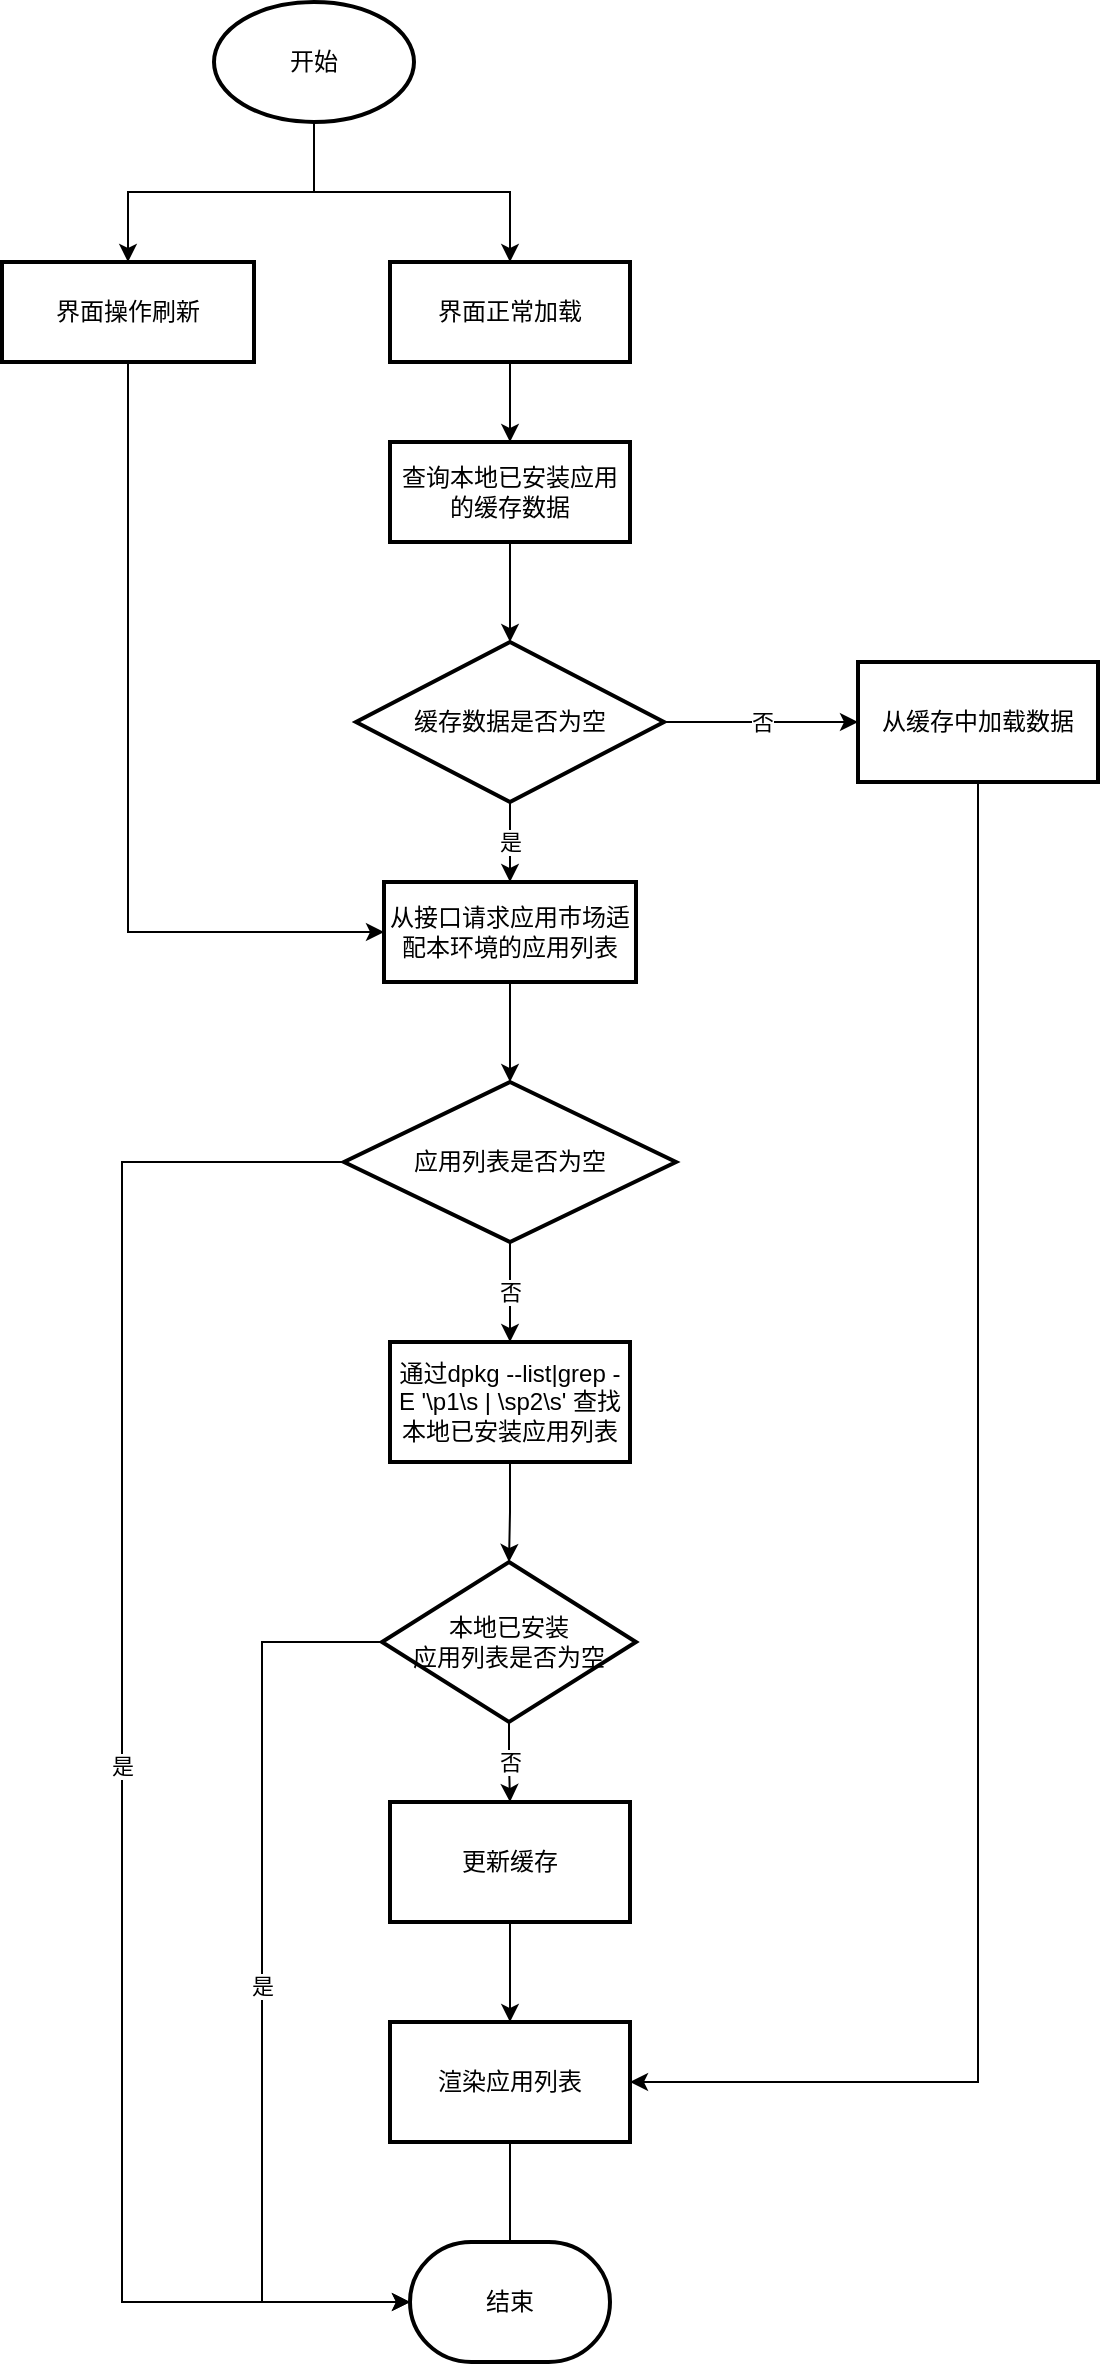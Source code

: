 <mxfile version="16.1.2" type="github">
  <diagram id="Gp89k3uZ7JquAyVOH4Ro" name="第 1 页">
    <mxGraphModel dx="1221" dy="578" grid="1" gridSize="10" guides="1" tooltips="1" connect="1" arrows="1" fold="1" page="1" pageScale="1" pageWidth="827" pageHeight="1169" math="0" shadow="0">
      <root>
        <mxCell id="0" />
        <mxCell id="1" parent="0" />
        <mxCell id="KkLDeA1utWJuvQl8mLjJ-3" value="" style="edgeStyle=orthogonalEdgeStyle;rounded=0;orthogonalLoop=1;jettySize=auto;html=1;" edge="1" parent="1" source="KkLDeA1utWJuvQl8mLjJ-1" target="KkLDeA1utWJuvQl8mLjJ-25">
          <mxGeometry relative="1" as="geometry" />
        </mxCell>
        <mxCell id="KkLDeA1utWJuvQl8mLjJ-27" style="edgeStyle=orthogonalEdgeStyle;rounded=0;orthogonalLoop=1;jettySize=auto;html=1;entryX=0.5;entryY=0;entryDx=0;entryDy=0;" edge="1" parent="1" source="KkLDeA1utWJuvQl8mLjJ-1" target="KkLDeA1utWJuvQl8mLjJ-23">
          <mxGeometry relative="1" as="geometry" />
        </mxCell>
        <mxCell id="KkLDeA1utWJuvQl8mLjJ-1" value="开始" style="strokeWidth=2;html=1;shape=mxgraph.flowchart.start_1;whiteSpace=wrap;" vertex="1" parent="1">
          <mxGeometry x="266" y="60" width="100" height="60" as="geometry" />
        </mxCell>
        <mxCell id="KkLDeA1utWJuvQl8mLjJ-5" value="" style="edgeStyle=orthogonalEdgeStyle;rounded=0;orthogonalLoop=1;jettySize=auto;html=1;" edge="1" parent="1" source="KkLDeA1utWJuvQl8mLjJ-2" target="KkLDeA1utWJuvQl8mLjJ-4">
          <mxGeometry relative="1" as="geometry" />
        </mxCell>
        <mxCell id="KkLDeA1utWJuvQl8mLjJ-2" value="查询本地已安装应用的缓存数据" style="whiteSpace=wrap;html=1;strokeWidth=2;" vertex="1" parent="1">
          <mxGeometry x="354" y="280" width="120" height="50" as="geometry" />
        </mxCell>
        <mxCell id="KkLDeA1utWJuvQl8mLjJ-7" value="是" style="edgeStyle=orthogonalEdgeStyle;rounded=0;orthogonalLoop=1;jettySize=auto;html=1;" edge="1" parent="1" source="KkLDeA1utWJuvQl8mLjJ-4" target="KkLDeA1utWJuvQl8mLjJ-6">
          <mxGeometry relative="1" as="geometry" />
        </mxCell>
        <mxCell id="KkLDeA1utWJuvQl8mLjJ-19" value="否" style="edgeStyle=orthogonalEdgeStyle;rounded=0;orthogonalLoop=1;jettySize=auto;html=1;" edge="1" parent="1" source="KkLDeA1utWJuvQl8mLjJ-4" target="KkLDeA1utWJuvQl8mLjJ-18">
          <mxGeometry relative="1" as="geometry" />
        </mxCell>
        <mxCell id="KkLDeA1utWJuvQl8mLjJ-4" value="缓存数据是否为空" style="rhombus;whiteSpace=wrap;html=1;strokeWidth=2;" vertex="1" parent="1">
          <mxGeometry x="337" y="380" width="154" height="80" as="geometry" />
        </mxCell>
        <mxCell id="KkLDeA1utWJuvQl8mLjJ-9" value="" style="edgeStyle=orthogonalEdgeStyle;rounded=0;orthogonalLoop=1;jettySize=auto;html=1;" edge="1" parent="1" source="KkLDeA1utWJuvQl8mLjJ-6" target="KkLDeA1utWJuvQl8mLjJ-8">
          <mxGeometry relative="1" as="geometry" />
        </mxCell>
        <mxCell id="KkLDeA1utWJuvQl8mLjJ-6" value="从接口请求应用市场适配本环境的应用列表" style="whiteSpace=wrap;html=1;strokeWidth=2;" vertex="1" parent="1">
          <mxGeometry x="351" y="500" width="126" height="50" as="geometry" />
        </mxCell>
        <mxCell id="KkLDeA1utWJuvQl8mLjJ-11" value="否" style="edgeStyle=orthogonalEdgeStyle;rounded=0;orthogonalLoop=1;jettySize=auto;html=1;" edge="1" parent="1" source="KkLDeA1utWJuvQl8mLjJ-8" target="KkLDeA1utWJuvQl8mLjJ-10">
          <mxGeometry relative="1" as="geometry" />
        </mxCell>
        <mxCell id="KkLDeA1utWJuvQl8mLjJ-31" value="是" style="edgeStyle=orthogonalEdgeStyle;rounded=0;orthogonalLoop=1;jettySize=auto;html=1;entryX=0;entryY=0.5;entryDx=0;entryDy=0;entryPerimeter=0;" edge="1" parent="1" source="KkLDeA1utWJuvQl8mLjJ-8" target="KkLDeA1utWJuvQl8mLjJ-21">
          <mxGeometry relative="1" as="geometry">
            <mxPoint x="228.0" y="640" as="targetPoint" />
            <Array as="points">
              <mxPoint x="220" y="640" />
              <mxPoint x="220" y="1210" />
            </Array>
          </mxGeometry>
        </mxCell>
        <mxCell id="KkLDeA1utWJuvQl8mLjJ-8" value="应用列表是否为空" style="rhombus;whiteSpace=wrap;html=1;strokeWidth=2;" vertex="1" parent="1">
          <mxGeometry x="331" y="600" width="166" height="80" as="geometry" />
        </mxCell>
        <mxCell id="KkLDeA1utWJuvQl8mLjJ-13" value="" style="edgeStyle=orthogonalEdgeStyle;rounded=0;orthogonalLoop=1;jettySize=auto;html=1;" edge="1" parent="1" source="KkLDeA1utWJuvQl8mLjJ-10" target="KkLDeA1utWJuvQl8mLjJ-12">
          <mxGeometry relative="1" as="geometry" />
        </mxCell>
        <mxCell id="KkLDeA1utWJuvQl8mLjJ-10" value="通过dpkg --list|grep -E &#39;\p1\s | \sp2\s&#39; 查找本地已安装应用列表" style="whiteSpace=wrap;html=1;strokeWidth=2;" vertex="1" parent="1">
          <mxGeometry x="354" y="730" width="120" height="60" as="geometry" />
        </mxCell>
        <mxCell id="KkLDeA1utWJuvQl8mLjJ-15" value="否" style="edgeStyle=orthogonalEdgeStyle;rounded=0;orthogonalLoop=1;jettySize=auto;html=1;" edge="1" parent="1" source="KkLDeA1utWJuvQl8mLjJ-12" target="KkLDeA1utWJuvQl8mLjJ-14">
          <mxGeometry relative="1" as="geometry" />
        </mxCell>
        <mxCell id="KkLDeA1utWJuvQl8mLjJ-32" value="是" style="edgeStyle=orthogonalEdgeStyle;rounded=0;orthogonalLoop=1;jettySize=auto;html=1;entryX=0;entryY=0.5;entryDx=0;entryDy=0;entryPerimeter=0;" edge="1" parent="1" source="KkLDeA1utWJuvQl8mLjJ-12" target="KkLDeA1utWJuvQl8mLjJ-21">
          <mxGeometry relative="1" as="geometry">
            <Array as="points">
              <mxPoint x="290" y="880" />
              <mxPoint x="290" y="1210" />
            </Array>
          </mxGeometry>
        </mxCell>
        <mxCell id="KkLDeA1utWJuvQl8mLjJ-12" value="本地已安装&lt;br&gt;应用列表是否为空" style="rhombus;whiteSpace=wrap;html=1;strokeWidth=2;" vertex="1" parent="1">
          <mxGeometry x="350" y="840" width="127" height="80" as="geometry" />
        </mxCell>
        <mxCell id="KkLDeA1utWJuvQl8mLjJ-17" value="" style="edgeStyle=orthogonalEdgeStyle;rounded=0;orthogonalLoop=1;jettySize=auto;html=1;" edge="1" parent="1" source="KkLDeA1utWJuvQl8mLjJ-14" target="KkLDeA1utWJuvQl8mLjJ-16">
          <mxGeometry relative="1" as="geometry" />
        </mxCell>
        <mxCell id="KkLDeA1utWJuvQl8mLjJ-14" value="更新缓存" style="whiteSpace=wrap;html=1;strokeWidth=2;" vertex="1" parent="1">
          <mxGeometry x="354" y="960" width="120" height="60" as="geometry" />
        </mxCell>
        <mxCell id="KkLDeA1utWJuvQl8mLjJ-22" style="edgeStyle=orthogonalEdgeStyle;rounded=0;orthogonalLoop=1;jettySize=auto;html=1;entryX=0.5;entryY=0.167;entryDx=0;entryDy=0;entryPerimeter=0;" edge="1" parent="1" source="KkLDeA1utWJuvQl8mLjJ-16" target="KkLDeA1utWJuvQl8mLjJ-21">
          <mxGeometry relative="1" as="geometry" />
        </mxCell>
        <mxCell id="KkLDeA1utWJuvQl8mLjJ-16" value="渲染应用列表" style="whiteSpace=wrap;html=1;strokeWidth=2;" vertex="1" parent="1">
          <mxGeometry x="354" y="1070" width="120" height="60" as="geometry" />
        </mxCell>
        <mxCell id="KkLDeA1utWJuvQl8mLjJ-20" style="edgeStyle=orthogonalEdgeStyle;rounded=0;orthogonalLoop=1;jettySize=auto;html=1;entryX=1;entryY=0.5;entryDx=0;entryDy=0;" edge="1" parent="1" source="KkLDeA1utWJuvQl8mLjJ-18" target="KkLDeA1utWJuvQl8mLjJ-16">
          <mxGeometry relative="1" as="geometry">
            <Array as="points">
              <mxPoint x="648" y="1100" />
            </Array>
          </mxGeometry>
        </mxCell>
        <mxCell id="KkLDeA1utWJuvQl8mLjJ-18" value="从缓存中加载数据" style="whiteSpace=wrap;html=1;strokeWidth=2;" vertex="1" parent="1">
          <mxGeometry x="588" y="390" width="120" height="60" as="geometry" />
        </mxCell>
        <mxCell id="KkLDeA1utWJuvQl8mLjJ-21" value="结束" style="strokeWidth=2;html=1;shape=mxgraph.flowchart.terminator;whiteSpace=wrap;" vertex="1" parent="1">
          <mxGeometry x="364" y="1180" width="100" height="60" as="geometry" />
        </mxCell>
        <mxCell id="KkLDeA1utWJuvQl8mLjJ-24" style="edgeStyle=orthogonalEdgeStyle;rounded=0;orthogonalLoop=1;jettySize=auto;html=1;entryX=0;entryY=0.5;entryDx=0;entryDy=0;exitX=0.5;exitY=1;exitDx=0;exitDy=0;" edge="1" parent="1" source="KkLDeA1utWJuvQl8mLjJ-23" target="KkLDeA1utWJuvQl8mLjJ-6">
          <mxGeometry relative="1" as="geometry">
            <mxPoint x="203" y="340" as="targetPoint" />
          </mxGeometry>
        </mxCell>
        <mxCell id="KkLDeA1utWJuvQl8mLjJ-23" value="界面操作刷新" style="whiteSpace=wrap;html=1;strokeWidth=2;" vertex="1" parent="1">
          <mxGeometry x="160" y="190" width="126" height="50" as="geometry" />
        </mxCell>
        <mxCell id="KkLDeA1utWJuvQl8mLjJ-28" style="edgeStyle=orthogonalEdgeStyle;rounded=0;orthogonalLoop=1;jettySize=auto;html=1;entryX=0.5;entryY=0;entryDx=0;entryDy=0;" edge="1" parent="1" source="KkLDeA1utWJuvQl8mLjJ-25" target="KkLDeA1utWJuvQl8mLjJ-2">
          <mxGeometry relative="1" as="geometry" />
        </mxCell>
        <mxCell id="KkLDeA1utWJuvQl8mLjJ-25" value="界面正常加载" style="whiteSpace=wrap;html=1;strokeWidth=2;" vertex="1" parent="1">
          <mxGeometry x="354" y="190" width="120" height="50" as="geometry" />
        </mxCell>
      </root>
    </mxGraphModel>
  </diagram>
</mxfile>
